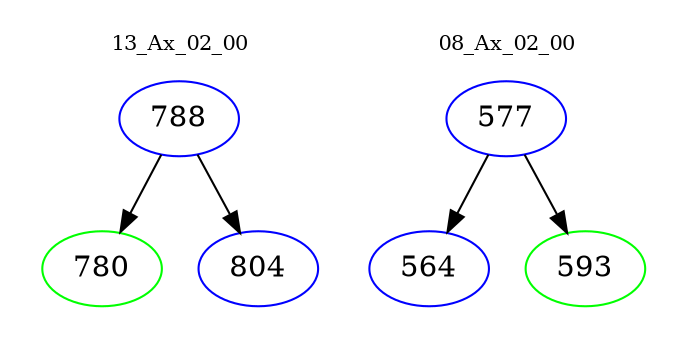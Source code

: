 digraph{
subgraph cluster_0 {
color = white
label = "13_Ax_02_00";
fontsize=10;
T0_788 [label="788", color="blue"]
T0_788 -> T0_780 [color="black"]
T0_780 [label="780", color="green"]
T0_788 -> T0_804 [color="black"]
T0_804 [label="804", color="blue"]
}
subgraph cluster_1 {
color = white
label = "08_Ax_02_00";
fontsize=10;
T1_577 [label="577", color="blue"]
T1_577 -> T1_564 [color="black"]
T1_564 [label="564", color="blue"]
T1_577 -> T1_593 [color="black"]
T1_593 [label="593", color="green"]
}
}
